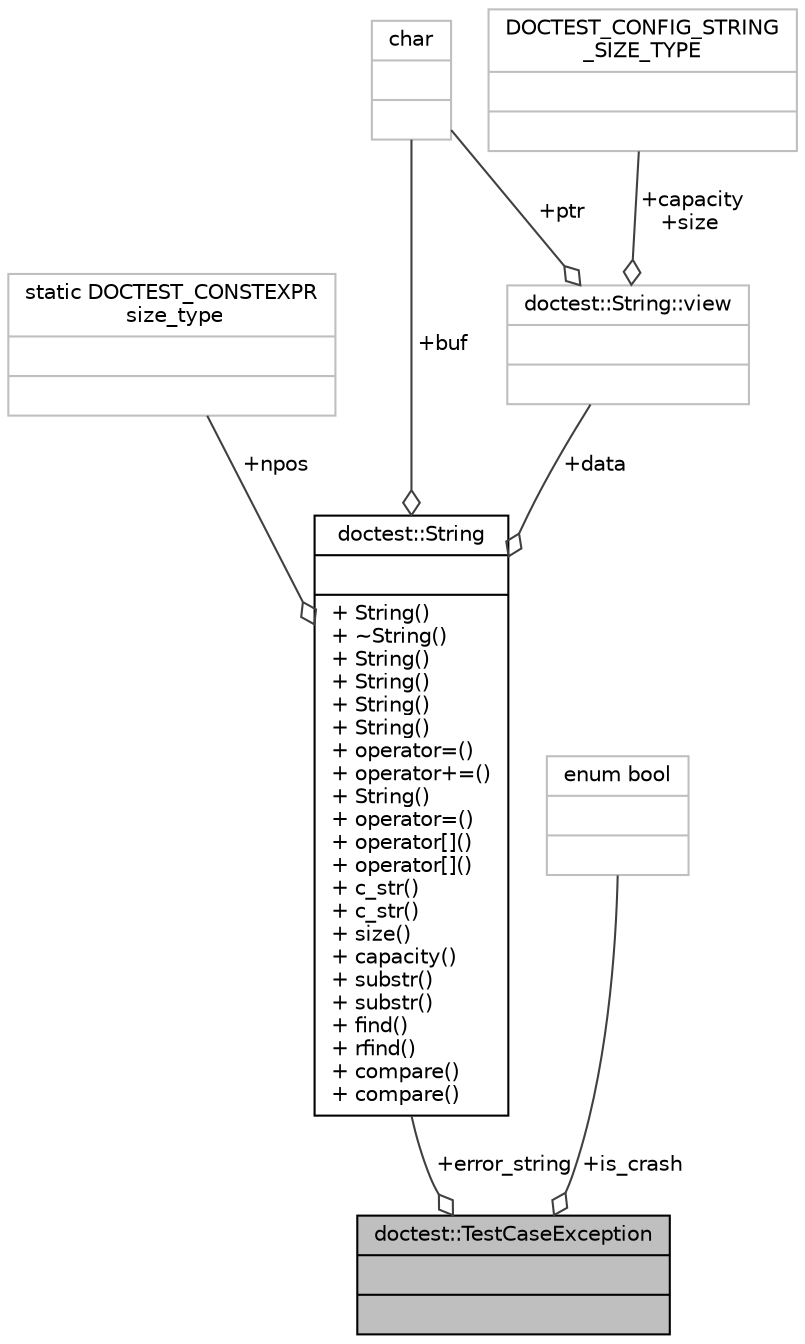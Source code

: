 digraph "doctest::TestCaseException"
{
 // LATEX_PDF_SIZE
  edge [fontname="Helvetica",fontsize="10",labelfontname="Helvetica",labelfontsize="10"];
  node [fontname="Helvetica",fontsize="10",shape=record];
  Node1 [label="{doctest::TestCaseException\n||}",height=0.2,width=0.4,color="black", fillcolor="grey75", style="filled", fontcolor="black",tooltip=" "];
  Node2 -> Node1 [color="grey25",fontsize="10",style="solid",label=" +error_string" ,arrowhead="odiamond",fontname="Helvetica"];
  Node2 [label="{doctest::String\n||+ String()\l+ ~String()\l+ String()\l+ String()\l+ String()\l+ String()\l+ operator=()\l+ operator+=()\l+ String()\l+ operator=()\l+ operator[]()\l+ operator[]()\l+ c_str()\l+ c_str()\l+ size()\l+ capacity()\l+ substr()\l+ substr()\l+ find()\l+ rfind()\l+ compare()\l+ compare()\l}",height=0.2,width=0.4,color="black", fillcolor="white", style="filled",URL="$classdoctest_1_1String.html",tooltip=" "];
  Node3 -> Node2 [color="grey25",fontsize="10",style="solid",label=" +npos" ,arrowhead="odiamond",fontname="Helvetica"];
  Node3 [label="{static DOCTEST_CONSTEXPR\l size_type\n||}",height=0.2,width=0.4,color="grey75", fillcolor="white", style="filled",tooltip=" "];
  Node4 -> Node2 [color="grey25",fontsize="10",style="solid",label=" +data" ,arrowhead="odiamond",fontname="Helvetica"];
  Node4 [label="{doctest::String::view\n||}",height=0.2,width=0.4,color="grey75", fillcolor="white", style="filled",tooltip=" "];
  Node5 -> Node4 [color="grey25",fontsize="10",style="solid",label=" +ptr" ,arrowhead="odiamond",fontname="Helvetica"];
  Node5 [label="{char\n||}",height=0.2,width=0.4,color="grey75", fillcolor="white", style="filled",tooltip=" "];
  Node6 -> Node4 [color="grey25",fontsize="10",style="solid",label=" +capacity\n+size" ,arrowhead="odiamond",fontname="Helvetica"];
  Node6 [label="{DOCTEST_CONFIG_STRING\l_SIZE_TYPE\n||}",height=0.2,width=0.4,color="grey75", fillcolor="white", style="filled",tooltip=" "];
  Node5 -> Node2 [color="grey25",fontsize="10",style="solid",label=" +buf" ,arrowhead="odiamond",fontname="Helvetica"];
  Node7 -> Node1 [color="grey25",fontsize="10",style="solid",label=" +is_crash" ,arrowhead="odiamond",fontname="Helvetica"];
  Node7 [label="{enum bool\n||}",height=0.2,width=0.4,color="grey75", fillcolor="white", style="filled",tooltip=" "];
}
